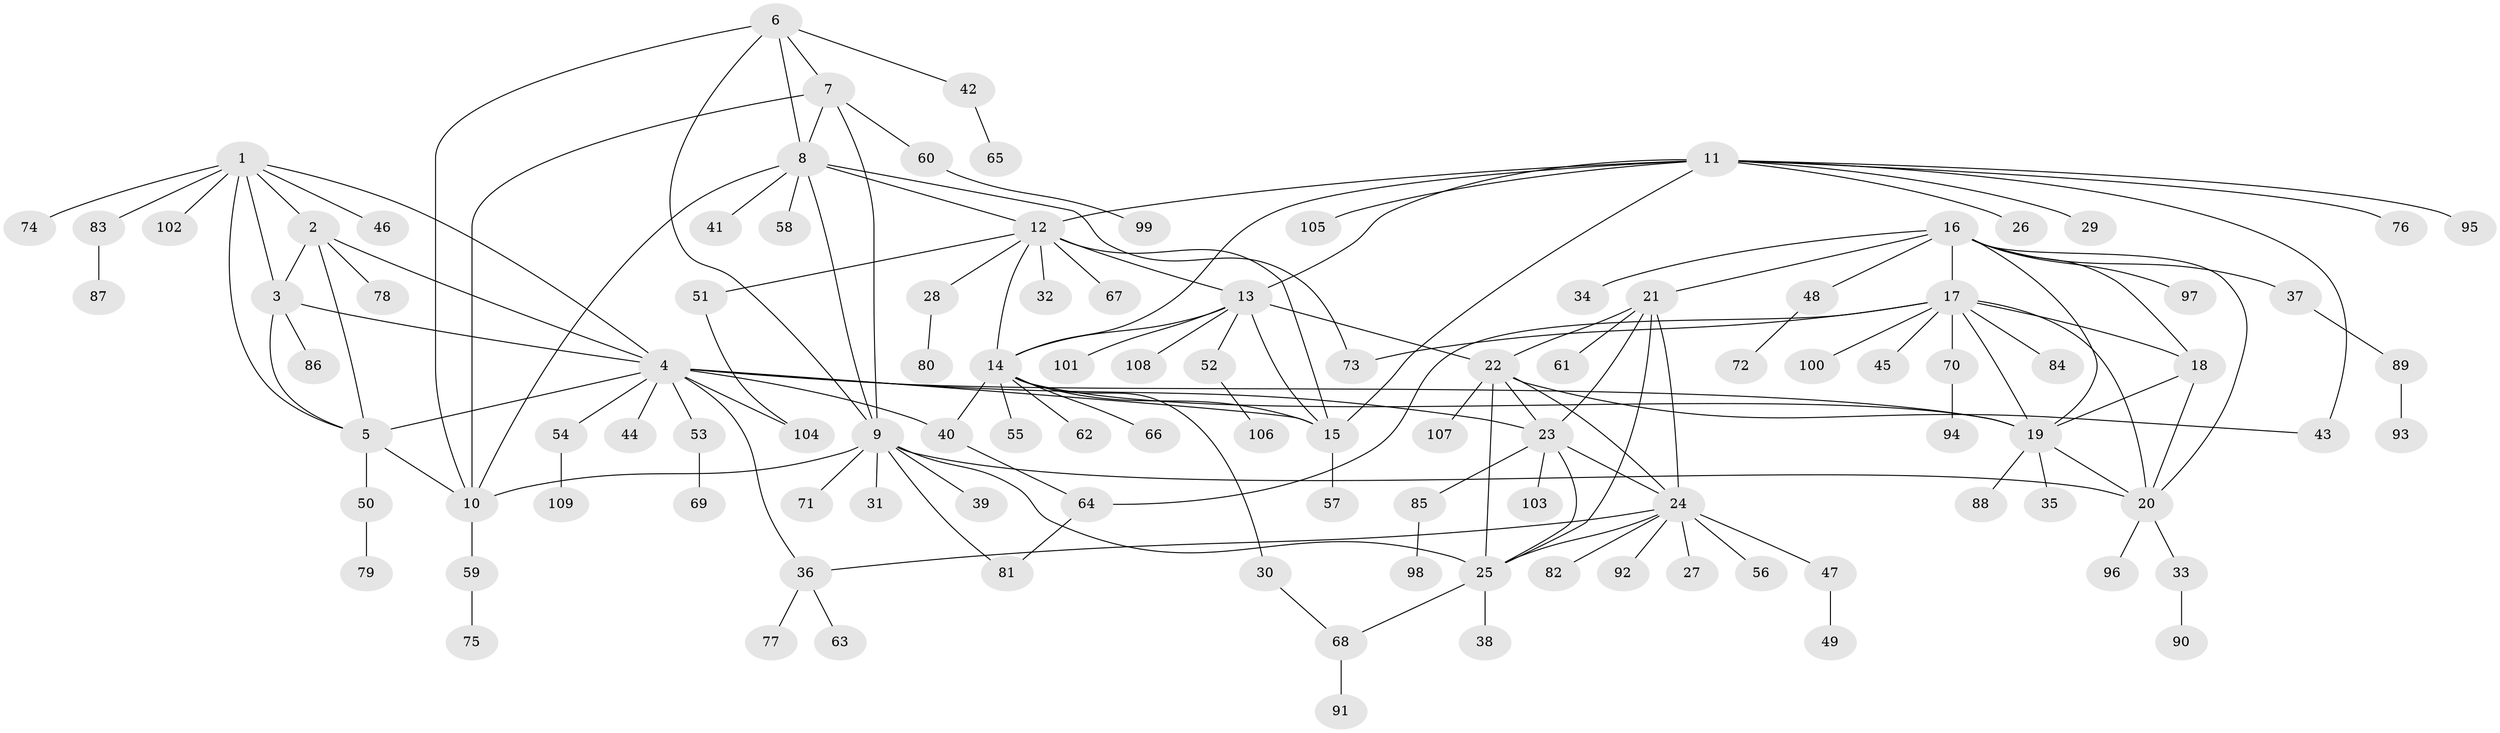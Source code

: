 // coarse degree distribution, {8: 0.05263157894736842, 4: 0.07894736842105263, 5: 0.02631578947368421, 13: 0.013157894736842105, 6: 0.05263157894736842, 9: 0.013157894736842105, 10: 0.039473684210526314, 7: 0.013157894736842105, 11: 0.013157894736842105, 1: 0.5921052631578947, 2: 0.09210526315789473, 3: 0.013157894736842105}
// Generated by graph-tools (version 1.1) at 2025/19/03/04/25 18:19:26]
// undirected, 109 vertices, 152 edges
graph export_dot {
graph [start="1"]
  node [color=gray90,style=filled];
  1;
  2;
  3;
  4;
  5;
  6;
  7;
  8;
  9;
  10;
  11;
  12;
  13;
  14;
  15;
  16;
  17;
  18;
  19;
  20;
  21;
  22;
  23;
  24;
  25;
  26;
  27;
  28;
  29;
  30;
  31;
  32;
  33;
  34;
  35;
  36;
  37;
  38;
  39;
  40;
  41;
  42;
  43;
  44;
  45;
  46;
  47;
  48;
  49;
  50;
  51;
  52;
  53;
  54;
  55;
  56;
  57;
  58;
  59;
  60;
  61;
  62;
  63;
  64;
  65;
  66;
  67;
  68;
  69;
  70;
  71;
  72;
  73;
  74;
  75;
  76;
  77;
  78;
  79;
  80;
  81;
  82;
  83;
  84;
  85;
  86;
  87;
  88;
  89;
  90;
  91;
  92;
  93;
  94;
  95;
  96;
  97;
  98;
  99;
  100;
  101;
  102;
  103;
  104;
  105;
  106;
  107;
  108;
  109;
  1 -- 2;
  1 -- 3;
  1 -- 4;
  1 -- 5;
  1 -- 46;
  1 -- 74;
  1 -- 83;
  1 -- 102;
  2 -- 3;
  2 -- 4;
  2 -- 5;
  2 -- 78;
  3 -- 4;
  3 -- 5;
  3 -- 86;
  4 -- 5;
  4 -- 15;
  4 -- 19;
  4 -- 23;
  4 -- 36;
  4 -- 40;
  4 -- 44;
  4 -- 53;
  4 -- 54;
  4 -- 104;
  5 -- 10;
  5 -- 50;
  6 -- 7;
  6 -- 8;
  6 -- 9;
  6 -- 10;
  6 -- 42;
  7 -- 8;
  7 -- 9;
  7 -- 10;
  7 -- 60;
  8 -- 9;
  8 -- 10;
  8 -- 12;
  8 -- 41;
  8 -- 58;
  8 -- 73;
  9 -- 10;
  9 -- 20;
  9 -- 25;
  9 -- 31;
  9 -- 39;
  9 -- 71;
  9 -- 81;
  10 -- 59;
  11 -- 12;
  11 -- 13;
  11 -- 14;
  11 -- 15;
  11 -- 26;
  11 -- 29;
  11 -- 43;
  11 -- 76;
  11 -- 95;
  11 -- 105;
  12 -- 13;
  12 -- 14;
  12 -- 15;
  12 -- 28;
  12 -- 32;
  12 -- 51;
  12 -- 67;
  13 -- 14;
  13 -- 15;
  13 -- 22;
  13 -- 52;
  13 -- 101;
  13 -- 108;
  14 -- 15;
  14 -- 19;
  14 -- 30;
  14 -- 40;
  14 -- 55;
  14 -- 62;
  14 -- 66;
  15 -- 57;
  16 -- 17;
  16 -- 18;
  16 -- 19;
  16 -- 20;
  16 -- 21;
  16 -- 34;
  16 -- 37;
  16 -- 48;
  16 -- 97;
  17 -- 18;
  17 -- 19;
  17 -- 20;
  17 -- 45;
  17 -- 64;
  17 -- 70;
  17 -- 73;
  17 -- 84;
  17 -- 100;
  18 -- 19;
  18 -- 20;
  19 -- 20;
  19 -- 35;
  19 -- 88;
  20 -- 33;
  20 -- 96;
  21 -- 22;
  21 -- 23;
  21 -- 24;
  21 -- 25;
  21 -- 61;
  22 -- 23;
  22 -- 24;
  22 -- 25;
  22 -- 43;
  22 -- 107;
  23 -- 24;
  23 -- 25;
  23 -- 85;
  23 -- 103;
  24 -- 25;
  24 -- 27;
  24 -- 36;
  24 -- 47;
  24 -- 56;
  24 -- 82;
  24 -- 92;
  25 -- 38;
  25 -- 68;
  28 -- 80;
  30 -- 68;
  33 -- 90;
  36 -- 63;
  36 -- 77;
  37 -- 89;
  40 -- 64;
  42 -- 65;
  47 -- 49;
  48 -- 72;
  50 -- 79;
  51 -- 104;
  52 -- 106;
  53 -- 69;
  54 -- 109;
  59 -- 75;
  60 -- 99;
  64 -- 81;
  68 -- 91;
  70 -- 94;
  83 -- 87;
  85 -- 98;
  89 -- 93;
}
